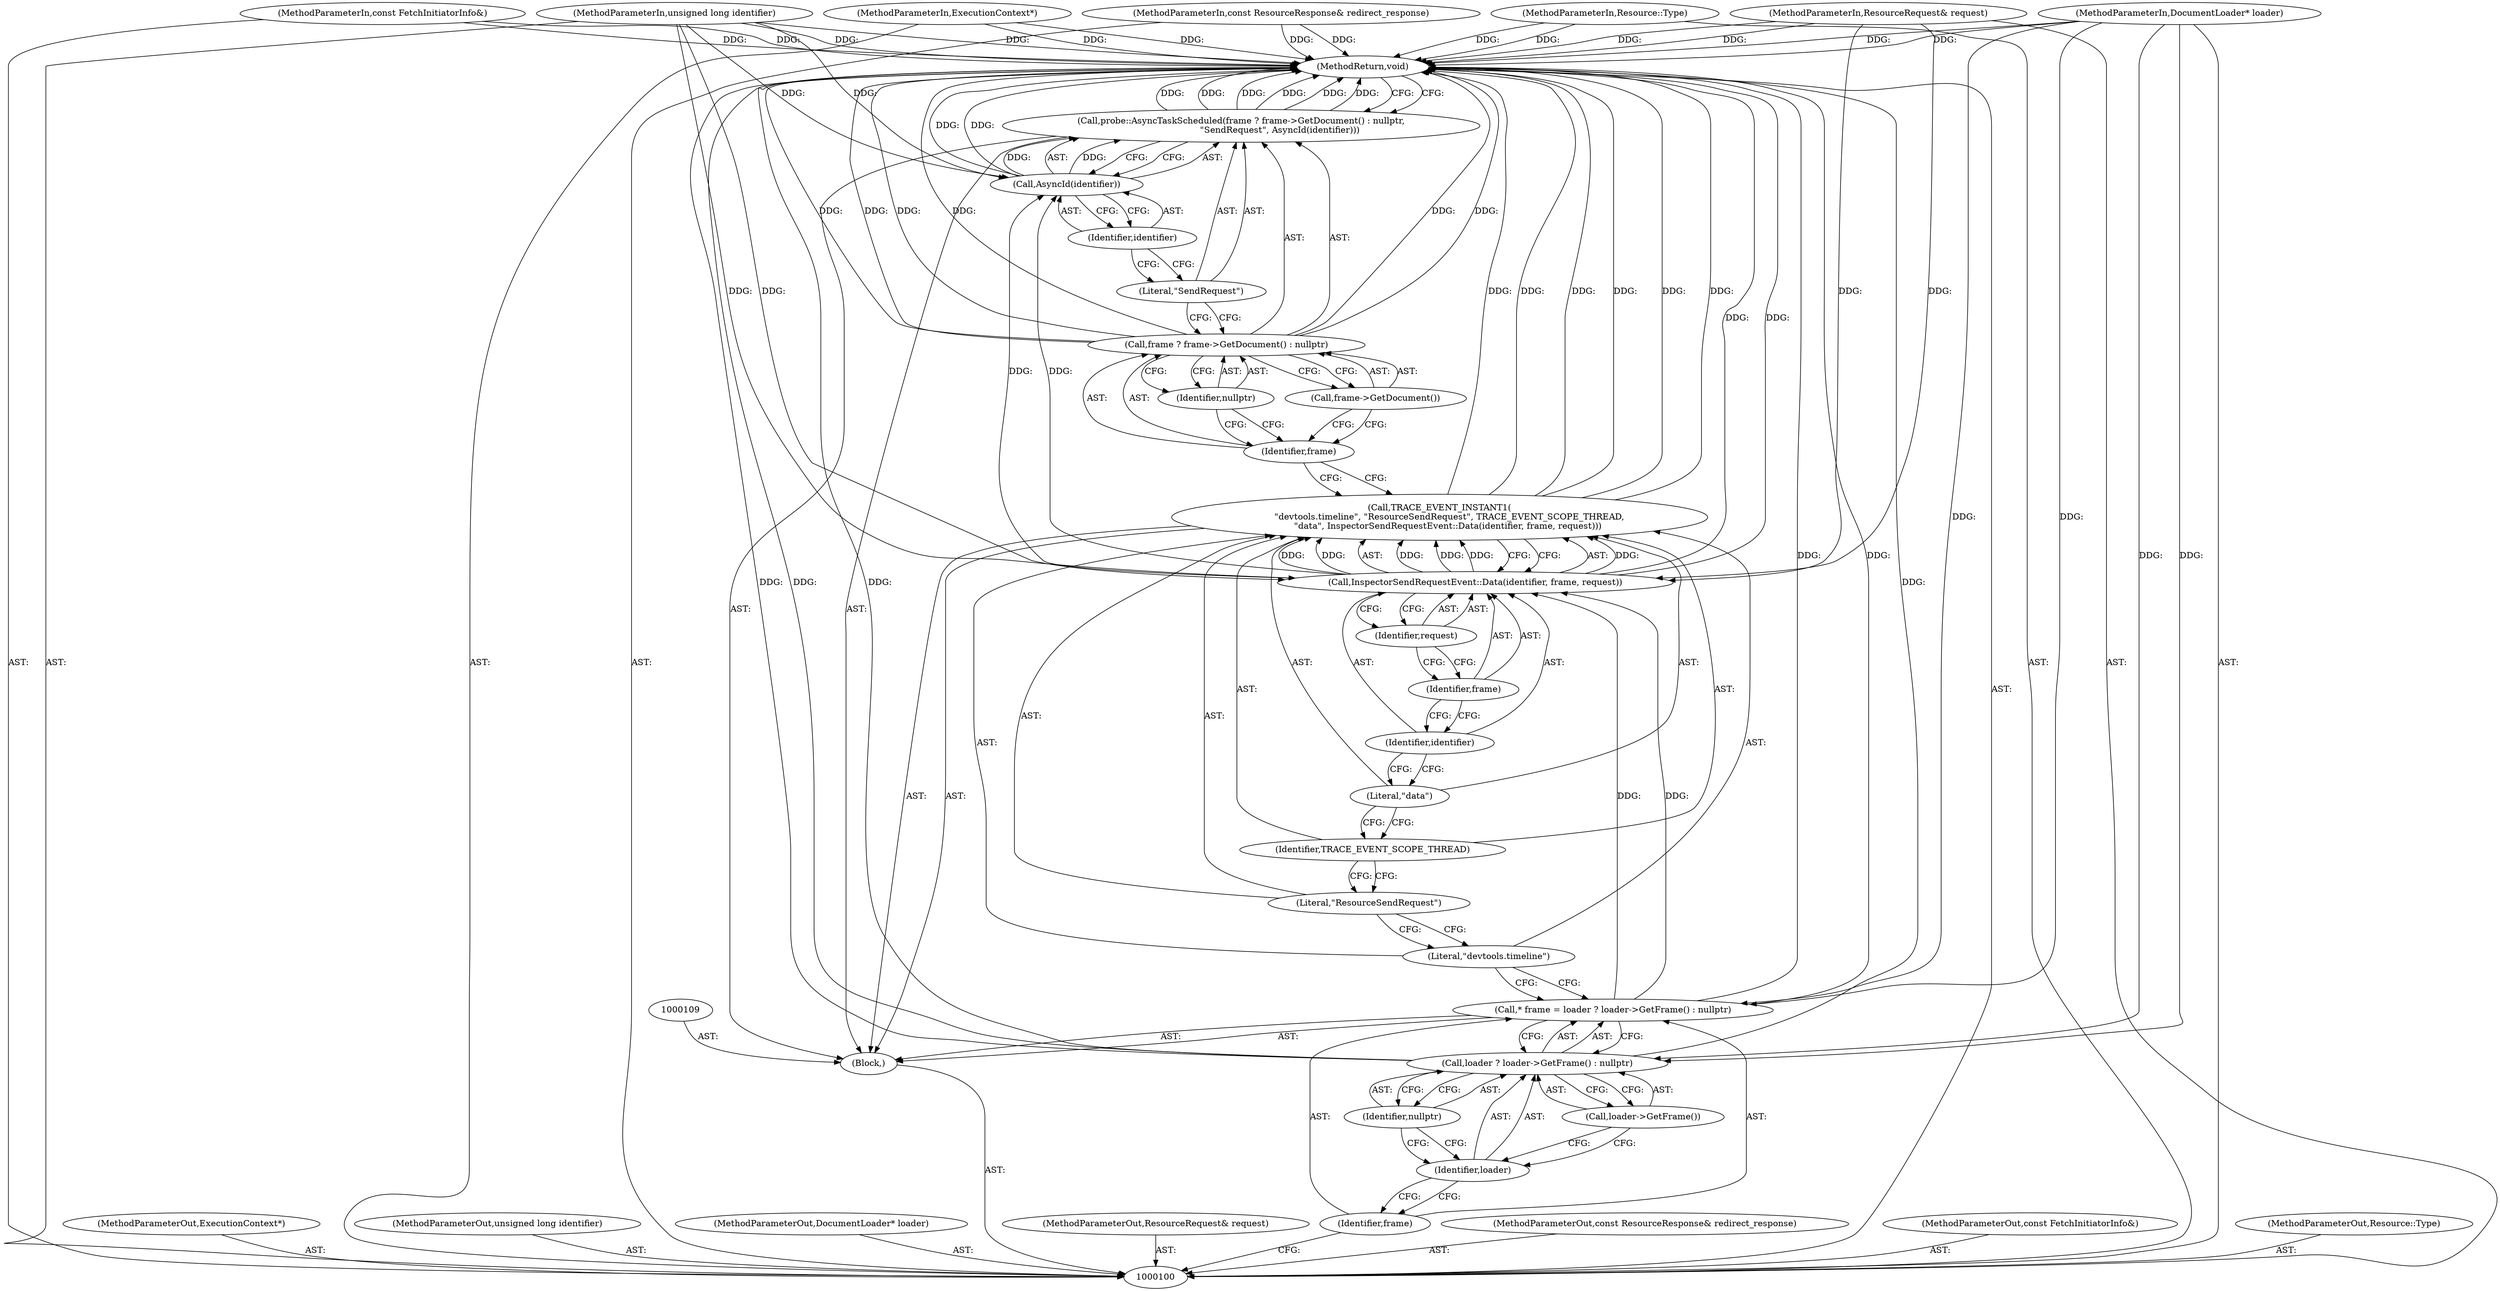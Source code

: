 digraph "0_Chrome_1c40f9042ae2d6ee7483d72998aabb5e73b2ff60_5" {
"1000133" [label="(MethodReturn,void)"];
"1000116" [label="(Call,TRACE_EVENT_INSTANT1(\n       \"devtools.timeline\", \"ResourceSendRequest\", TRACE_EVENT_SCOPE_THREAD,\n      \"data\", InspectorSendRequestEvent::Data(identifier, frame, request)))"];
"1000118" [label="(Literal,\"ResourceSendRequest\")"];
"1000119" [label="(Identifier,TRACE_EVENT_SCOPE_THREAD)"];
"1000117" [label="(Literal,\"devtools.timeline\")"];
"1000121" [label="(Call,InspectorSendRequestEvent::Data(identifier, frame, request))"];
"1000122" [label="(Identifier,identifier)"];
"1000123" [label="(Identifier,frame)"];
"1000120" [label="(Literal,\"data\")"];
"1000124" [label="(Identifier,request)"];
"1000125" [label="(Call,probe::AsyncTaskScheduled(frame ? frame->GetDocument() : nullptr,\n                            \"SendRequest\", AsyncId(identifier)))"];
"1000126" [label="(Call,frame ? frame->GetDocument() : nullptr)"];
"1000127" [label="(Identifier,frame)"];
"1000128" [label="(Call,frame->GetDocument())"];
"1000129" [label="(Identifier,nullptr)"];
"1000130" [label="(Literal,\"SendRequest\")"];
"1000131" [label="(Call,AsyncId(identifier))"];
"1000132" [label="(Identifier,identifier)"];
"1000101" [label="(MethodParameterIn,ExecutionContext*)"];
"1000187" [label="(MethodParameterOut,ExecutionContext*)"];
"1000102" [label="(MethodParameterIn,unsigned long identifier)"];
"1000188" [label="(MethodParameterOut,unsigned long identifier)"];
"1000103" [label="(MethodParameterIn,DocumentLoader* loader)"];
"1000189" [label="(MethodParameterOut,DocumentLoader* loader)"];
"1000104" [label="(MethodParameterIn,ResourceRequest& request)"];
"1000190" [label="(MethodParameterOut,ResourceRequest& request)"];
"1000105" [label="(MethodParameterIn,const ResourceResponse& redirect_response)"];
"1000191" [label="(MethodParameterOut,const ResourceResponse& redirect_response)"];
"1000106" [label="(MethodParameterIn,const FetchInitiatorInfo&)"];
"1000192" [label="(MethodParameterOut,const FetchInitiatorInfo&)"];
"1000108" [label="(Block,)"];
"1000107" [label="(MethodParameterIn,Resource::Type)"];
"1000193" [label="(MethodParameterOut,Resource::Type)"];
"1000110" [label="(Call,* frame = loader ? loader->GetFrame() : nullptr)"];
"1000111" [label="(Identifier,frame)"];
"1000112" [label="(Call,loader ? loader->GetFrame() : nullptr)"];
"1000113" [label="(Identifier,loader)"];
"1000114" [label="(Call,loader->GetFrame())"];
"1000115" [label="(Identifier,nullptr)"];
"1000133" -> "1000100"  [label="AST: "];
"1000133" -> "1000125"  [label="CFG: "];
"1000125" -> "1000133"  [label="DDG: "];
"1000125" -> "1000133"  [label="DDG: "];
"1000125" -> "1000133"  [label="DDG: "];
"1000107" -> "1000133"  [label="DDG: "];
"1000104" -> "1000133"  [label="DDG: "];
"1000105" -> "1000133"  [label="DDG: "];
"1000112" -> "1000133"  [label="DDG: "];
"1000112" -> "1000133"  [label="DDG: "];
"1000131" -> "1000133"  [label="DDG: "];
"1000116" -> "1000133"  [label="DDG: "];
"1000116" -> "1000133"  [label="DDG: "];
"1000116" -> "1000133"  [label="DDG: "];
"1000126" -> "1000133"  [label="DDG: "];
"1000126" -> "1000133"  [label="DDG: "];
"1000126" -> "1000133"  [label="DDG: "];
"1000106" -> "1000133"  [label="DDG: "];
"1000103" -> "1000133"  [label="DDG: "];
"1000102" -> "1000133"  [label="DDG: "];
"1000110" -> "1000133"  [label="DDG: "];
"1000101" -> "1000133"  [label="DDG: "];
"1000121" -> "1000133"  [label="DDG: "];
"1000116" -> "1000108"  [label="AST: "];
"1000116" -> "1000121"  [label="CFG: "];
"1000117" -> "1000116"  [label="AST: "];
"1000118" -> "1000116"  [label="AST: "];
"1000119" -> "1000116"  [label="AST: "];
"1000120" -> "1000116"  [label="AST: "];
"1000121" -> "1000116"  [label="AST: "];
"1000127" -> "1000116"  [label="CFG: "];
"1000116" -> "1000133"  [label="DDG: "];
"1000116" -> "1000133"  [label="DDG: "];
"1000116" -> "1000133"  [label="DDG: "];
"1000121" -> "1000116"  [label="DDG: "];
"1000121" -> "1000116"  [label="DDG: "];
"1000121" -> "1000116"  [label="DDG: "];
"1000118" -> "1000116"  [label="AST: "];
"1000118" -> "1000117"  [label="CFG: "];
"1000119" -> "1000118"  [label="CFG: "];
"1000119" -> "1000116"  [label="AST: "];
"1000119" -> "1000118"  [label="CFG: "];
"1000120" -> "1000119"  [label="CFG: "];
"1000117" -> "1000116"  [label="AST: "];
"1000117" -> "1000110"  [label="CFG: "];
"1000118" -> "1000117"  [label="CFG: "];
"1000121" -> "1000116"  [label="AST: "];
"1000121" -> "1000124"  [label="CFG: "];
"1000122" -> "1000121"  [label="AST: "];
"1000123" -> "1000121"  [label="AST: "];
"1000124" -> "1000121"  [label="AST: "];
"1000116" -> "1000121"  [label="CFG: "];
"1000121" -> "1000133"  [label="DDG: "];
"1000121" -> "1000116"  [label="DDG: "];
"1000121" -> "1000116"  [label="DDG: "];
"1000121" -> "1000116"  [label="DDG: "];
"1000102" -> "1000121"  [label="DDG: "];
"1000110" -> "1000121"  [label="DDG: "];
"1000104" -> "1000121"  [label="DDG: "];
"1000121" -> "1000131"  [label="DDG: "];
"1000122" -> "1000121"  [label="AST: "];
"1000122" -> "1000120"  [label="CFG: "];
"1000123" -> "1000122"  [label="CFG: "];
"1000123" -> "1000121"  [label="AST: "];
"1000123" -> "1000122"  [label="CFG: "];
"1000124" -> "1000123"  [label="CFG: "];
"1000120" -> "1000116"  [label="AST: "];
"1000120" -> "1000119"  [label="CFG: "];
"1000122" -> "1000120"  [label="CFG: "];
"1000124" -> "1000121"  [label="AST: "];
"1000124" -> "1000123"  [label="CFG: "];
"1000121" -> "1000124"  [label="CFG: "];
"1000125" -> "1000108"  [label="AST: "];
"1000125" -> "1000131"  [label="CFG: "];
"1000126" -> "1000125"  [label="AST: "];
"1000130" -> "1000125"  [label="AST: "];
"1000131" -> "1000125"  [label="AST: "];
"1000133" -> "1000125"  [label="CFG: "];
"1000125" -> "1000133"  [label="DDG: "];
"1000125" -> "1000133"  [label="DDG: "];
"1000125" -> "1000133"  [label="DDG: "];
"1000131" -> "1000125"  [label="DDG: "];
"1000126" -> "1000125"  [label="AST: "];
"1000126" -> "1000128"  [label="CFG: "];
"1000126" -> "1000129"  [label="CFG: "];
"1000127" -> "1000126"  [label="AST: "];
"1000128" -> "1000126"  [label="AST: "];
"1000129" -> "1000126"  [label="AST: "];
"1000130" -> "1000126"  [label="CFG: "];
"1000126" -> "1000133"  [label="DDG: "];
"1000126" -> "1000133"  [label="DDG: "];
"1000126" -> "1000133"  [label="DDG: "];
"1000127" -> "1000126"  [label="AST: "];
"1000127" -> "1000116"  [label="CFG: "];
"1000128" -> "1000127"  [label="CFG: "];
"1000129" -> "1000127"  [label="CFG: "];
"1000128" -> "1000126"  [label="AST: "];
"1000128" -> "1000127"  [label="CFG: "];
"1000126" -> "1000128"  [label="CFG: "];
"1000129" -> "1000126"  [label="AST: "];
"1000129" -> "1000127"  [label="CFG: "];
"1000126" -> "1000129"  [label="CFG: "];
"1000130" -> "1000125"  [label="AST: "];
"1000130" -> "1000126"  [label="CFG: "];
"1000132" -> "1000130"  [label="CFG: "];
"1000131" -> "1000125"  [label="AST: "];
"1000131" -> "1000132"  [label="CFG: "];
"1000132" -> "1000131"  [label="AST: "];
"1000125" -> "1000131"  [label="CFG: "];
"1000131" -> "1000133"  [label="DDG: "];
"1000131" -> "1000125"  [label="DDG: "];
"1000121" -> "1000131"  [label="DDG: "];
"1000102" -> "1000131"  [label="DDG: "];
"1000132" -> "1000131"  [label="AST: "];
"1000132" -> "1000130"  [label="CFG: "];
"1000131" -> "1000132"  [label="CFG: "];
"1000101" -> "1000100"  [label="AST: "];
"1000101" -> "1000133"  [label="DDG: "];
"1000187" -> "1000100"  [label="AST: "];
"1000102" -> "1000100"  [label="AST: "];
"1000102" -> "1000133"  [label="DDG: "];
"1000102" -> "1000121"  [label="DDG: "];
"1000102" -> "1000131"  [label="DDG: "];
"1000188" -> "1000100"  [label="AST: "];
"1000103" -> "1000100"  [label="AST: "];
"1000103" -> "1000133"  [label="DDG: "];
"1000103" -> "1000110"  [label="DDG: "];
"1000103" -> "1000112"  [label="DDG: "];
"1000189" -> "1000100"  [label="AST: "];
"1000104" -> "1000100"  [label="AST: "];
"1000104" -> "1000133"  [label="DDG: "];
"1000104" -> "1000121"  [label="DDG: "];
"1000190" -> "1000100"  [label="AST: "];
"1000105" -> "1000100"  [label="AST: "];
"1000105" -> "1000133"  [label="DDG: "];
"1000191" -> "1000100"  [label="AST: "];
"1000106" -> "1000100"  [label="AST: "];
"1000106" -> "1000133"  [label="DDG: "];
"1000192" -> "1000100"  [label="AST: "];
"1000108" -> "1000100"  [label="AST: "];
"1000109" -> "1000108"  [label="AST: "];
"1000110" -> "1000108"  [label="AST: "];
"1000116" -> "1000108"  [label="AST: "];
"1000125" -> "1000108"  [label="AST: "];
"1000107" -> "1000100"  [label="AST: "];
"1000107" -> "1000133"  [label="DDG: "];
"1000193" -> "1000100"  [label="AST: "];
"1000110" -> "1000108"  [label="AST: "];
"1000110" -> "1000112"  [label="CFG: "];
"1000111" -> "1000110"  [label="AST: "];
"1000112" -> "1000110"  [label="AST: "];
"1000117" -> "1000110"  [label="CFG: "];
"1000110" -> "1000133"  [label="DDG: "];
"1000103" -> "1000110"  [label="DDG: "];
"1000110" -> "1000121"  [label="DDG: "];
"1000111" -> "1000110"  [label="AST: "];
"1000111" -> "1000100"  [label="CFG: "];
"1000113" -> "1000111"  [label="CFG: "];
"1000112" -> "1000110"  [label="AST: "];
"1000112" -> "1000114"  [label="CFG: "];
"1000112" -> "1000115"  [label="CFG: "];
"1000113" -> "1000112"  [label="AST: "];
"1000114" -> "1000112"  [label="AST: "];
"1000115" -> "1000112"  [label="AST: "];
"1000110" -> "1000112"  [label="CFG: "];
"1000112" -> "1000133"  [label="DDG: "];
"1000112" -> "1000133"  [label="DDG: "];
"1000103" -> "1000112"  [label="DDG: "];
"1000113" -> "1000112"  [label="AST: "];
"1000113" -> "1000111"  [label="CFG: "];
"1000114" -> "1000113"  [label="CFG: "];
"1000115" -> "1000113"  [label="CFG: "];
"1000114" -> "1000112"  [label="AST: "];
"1000114" -> "1000113"  [label="CFG: "];
"1000112" -> "1000114"  [label="CFG: "];
"1000115" -> "1000112"  [label="AST: "];
"1000115" -> "1000113"  [label="CFG: "];
"1000112" -> "1000115"  [label="CFG: "];
}
